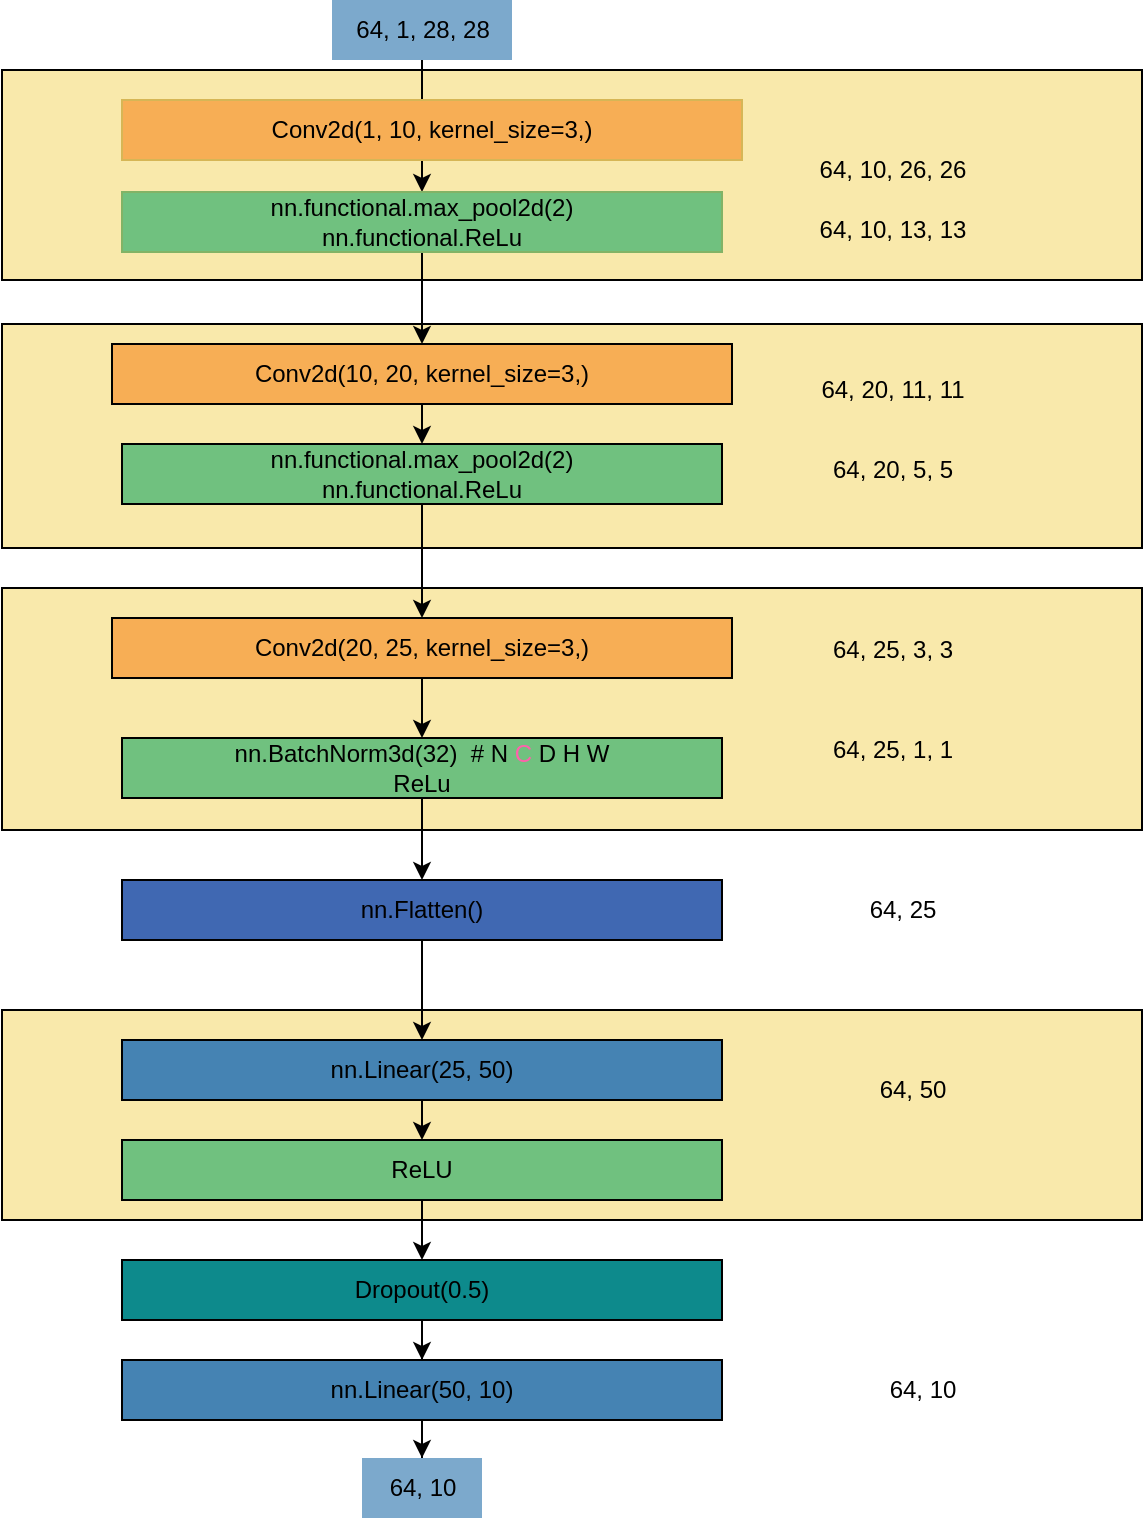 <mxfile version="22.1.11" type="github">
  <diagram name="Page-1" id="TViR4RKvFwvL5A93G_rv">
    <mxGraphModel dx="1284" dy="729" grid="1" gridSize="10" guides="1" tooltips="1" connect="1" arrows="1" fold="1" page="1" pageScale="1" pageWidth="827" pageHeight="1169" math="0" shadow="0">
      <root>
        <mxCell id="0" />
        <mxCell id="1" parent="0" />
        <mxCell id="9EgnNoj6Y7_mkdGmdueD-1" value="" style="rounded=0;whiteSpace=wrap;html=1;fillColor=#F9E9AB;" vertex="1" parent="1">
          <mxGeometry x="200" y="641" width="570" height="105" as="geometry" />
        </mxCell>
        <mxCell id="9EgnNoj6Y7_mkdGmdueD-5" value="" style="rounded=0;whiteSpace=wrap;html=1;fillColor=#F9E9AB;" vertex="1" parent="1">
          <mxGeometry x="200" y="430" width="570" height="121" as="geometry" />
        </mxCell>
        <mxCell id="9EgnNoj6Y7_mkdGmdueD-6" value="" style="rounded=0;whiteSpace=wrap;html=1;fillColor=#F9E9AB;" vertex="1" parent="1">
          <mxGeometry x="200" y="298" width="570" height="112" as="geometry" />
        </mxCell>
        <mxCell id="9EgnNoj6Y7_mkdGmdueD-7" value="" style="rounded=0;whiteSpace=wrap;html=1;fillColor=#F9E9AB;" vertex="1" parent="1">
          <mxGeometry x="200" y="171" width="570" height="105" as="geometry" />
        </mxCell>
        <mxCell id="9EgnNoj6Y7_mkdGmdueD-8" value="" style="edgeStyle=orthogonalEdgeStyle;rounded=0;orthogonalLoop=1;jettySize=auto;html=1;" edge="1" parent="1" source="9EgnNoj6Y7_mkdGmdueD-9" target="9EgnNoj6Y7_mkdGmdueD-12">
          <mxGeometry relative="1" as="geometry" />
        </mxCell>
        <mxCell id="9EgnNoj6Y7_mkdGmdueD-9" value="64, 1, 28, 28" style="text;html=1;align=center;verticalAlign=middle;resizable=0;points=[];autosize=1;strokeColor=none;fillColor=#7CA9CC;" vertex="1" parent="1">
          <mxGeometry x="365" y="136" width="90" height="30" as="geometry" />
        </mxCell>
        <mxCell id="9EgnNoj6Y7_mkdGmdueD-10" value="Conv2d(1, 10, kernel_size=3,)" style="whiteSpace=wrap;html=1;fillColor=#F7AE55;strokeColor=#d6b656;" vertex="1" parent="1">
          <mxGeometry x="260" y="186" width="310" height="30" as="geometry" />
        </mxCell>
        <mxCell id="9EgnNoj6Y7_mkdGmdueD-11" value="" style="edgeStyle=orthogonalEdgeStyle;rounded=0;orthogonalLoop=1;jettySize=auto;html=1;" edge="1" parent="1" source="9EgnNoj6Y7_mkdGmdueD-12" target="9EgnNoj6Y7_mkdGmdueD-16">
          <mxGeometry relative="1" as="geometry" />
        </mxCell>
        <mxCell id="9EgnNoj6Y7_mkdGmdueD-12" value="&lt;div&gt;nn.functional.max_pool2d(2) &lt;br&gt;nn.functional.ReLu&lt;br&gt;&lt;/div&gt;" style="whiteSpace=wrap;html=1;fillColor=#70c17f;strokeColor=#82b366;" vertex="1" parent="1">
          <mxGeometry x="260" y="232" width="300" height="30" as="geometry" />
        </mxCell>
        <mxCell id="9EgnNoj6Y7_mkdGmdueD-13" value="64, 10, 26, 26" style="text;html=1;align=center;verticalAlign=middle;resizable=0;points=[];autosize=1;strokeColor=none;fillColor=none;" vertex="1" parent="1">
          <mxGeometry x="595" y="206" width="100" height="30" as="geometry" />
        </mxCell>
        <mxCell id="9EgnNoj6Y7_mkdGmdueD-15" style="edgeStyle=orthogonalEdgeStyle;rounded=0;orthogonalLoop=1;jettySize=auto;html=1;exitX=0.5;exitY=1;exitDx=0;exitDy=0;entryX=0.5;entryY=0;entryDx=0;entryDy=0;" edge="1" parent="1" source="9EgnNoj6Y7_mkdGmdueD-16" target="9EgnNoj6Y7_mkdGmdueD-19">
          <mxGeometry relative="1" as="geometry" />
        </mxCell>
        <mxCell id="9EgnNoj6Y7_mkdGmdueD-16" value="Conv2d(10, 20, kernel_size=3,)" style="whiteSpace=wrap;html=1;fillColor=#F7AE55;" vertex="1" parent="1">
          <mxGeometry x="255" y="308" width="310" height="30" as="geometry" />
        </mxCell>
        <mxCell id="9EgnNoj6Y7_mkdGmdueD-69" style="edgeStyle=orthogonalEdgeStyle;rounded=0;orthogonalLoop=1;jettySize=auto;html=1;exitX=0.5;exitY=1;exitDx=0;exitDy=0;entryX=0.5;entryY=0;entryDx=0;entryDy=0;" edge="1" parent="1" source="9EgnNoj6Y7_mkdGmdueD-19" target="9EgnNoj6Y7_mkdGmdueD-25">
          <mxGeometry relative="1" as="geometry" />
        </mxCell>
        <mxCell id="9EgnNoj6Y7_mkdGmdueD-19" value="&lt;div&gt;nn.functional.max_pool2d(2)&lt;br&gt;nn.functional.ReLu&lt;br&gt;&lt;/div&gt;" style="whiteSpace=wrap;html=1;fillColor=#70C17F;" vertex="1" parent="1">
          <mxGeometry x="260" y="358" width="300" height="30" as="geometry" />
        </mxCell>
        <mxCell id="9EgnNoj6Y7_mkdGmdueD-24" value="" style="edgeStyle=orthogonalEdgeStyle;rounded=0;orthogonalLoop=1;jettySize=auto;html=1;" edge="1" parent="1" source="9EgnNoj6Y7_mkdGmdueD-25" target="9EgnNoj6Y7_mkdGmdueD-28">
          <mxGeometry relative="1" as="geometry" />
        </mxCell>
        <mxCell id="9EgnNoj6Y7_mkdGmdueD-25" value="Conv2d(20, 25, kernel_size=3,)" style="whiteSpace=wrap;html=1;fillColor=#F7AE55;" vertex="1" parent="1">
          <mxGeometry x="255" y="445" width="310" height="30" as="geometry" />
        </mxCell>
        <mxCell id="9EgnNoj6Y7_mkdGmdueD-72" style="edgeStyle=orthogonalEdgeStyle;rounded=0;orthogonalLoop=1;jettySize=auto;html=1;exitX=0.5;exitY=1;exitDx=0;exitDy=0;entryX=0.5;entryY=0;entryDx=0;entryDy=0;" edge="1" parent="1" source="9EgnNoj6Y7_mkdGmdueD-28" target="9EgnNoj6Y7_mkdGmdueD-55">
          <mxGeometry relative="1" as="geometry" />
        </mxCell>
        <mxCell id="9EgnNoj6Y7_mkdGmdueD-28" value="&lt;div&gt;nn.BatchNorm3d(32)&amp;nbsp; # N &lt;font color=&quot;#ff61ab&quot;&gt;C&lt;/font&gt; D H W&lt;br&gt;ReLu&lt;br&gt;&lt;/div&gt;" style="whiteSpace=wrap;html=1;fillColor=#70C17F;" vertex="1" parent="1">
          <mxGeometry x="260" y="505" width="300" height="30" as="geometry" />
        </mxCell>
        <mxCell id="9EgnNoj6Y7_mkdGmdueD-54" style="edgeStyle=orthogonalEdgeStyle;rounded=0;orthogonalLoop=1;jettySize=auto;html=1;exitX=0.5;exitY=1;exitDx=0;exitDy=0;" edge="1" parent="1" source="9EgnNoj6Y7_mkdGmdueD-55" target="9EgnNoj6Y7_mkdGmdueD-58">
          <mxGeometry relative="1" as="geometry" />
        </mxCell>
        <mxCell id="9EgnNoj6Y7_mkdGmdueD-55" value="nn.Flatten()" style="whiteSpace=wrap;html=1;fillColor=#4068B2;" vertex="1" parent="1">
          <mxGeometry x="260" y="576" width="300" height="30" as="geometry" />
        </mxCell>
        <mxCell id="9EgnNoj6Y7_mkdGmdueD-56" value="64, 25" style="text;html=1;align=center;verticalAlign=middle;resizable=0;points=[];autosize=1;strokeColor=none;fillColor=none;" vertex="1" parent="1">
          <mxGeometry x="620" y="576" width="60" height="30" as="geometry" />
        </mxCell>
        <mxCell id="9EgnNoj6Y7_mkdGmdueD-57" style="edgeStyle=orthogonalEdgeStyle;rounded=0;orthogonalLoop=1;jettySize=auto;html=1;exitX=0.5;exitY=1;exitDx=0;exitDy=0;entryX=0.5;entryY=0;entryDx=0;entryDy=0;" edge="1" parent="1" source="9EgnNoj6Y7_mkdGmdueD-58" target="9EgnNoj6Y7_mkdGmdueD-62">
          <mxGeometry relative="1" as="geometry" />
        </mxCell>
        <mxCell id="9EgnNoj6Y7_mkdGmdueD-58" value="nn.Linear(25, 50)" style="whiteSpace=wrap;html=1;fillColor=#4583B3;" vertex="1" parent="1">
          <mxGeometry x="260" y="656" width="300" height="30" as="geometry" />
        </mxCell>
        <mxCell id="9EgnNoj6Y7_mkdGmdueD-59" value="64, 50" style="text;html=1;align=center;verticalAlign=middle;resizable=0;points=[];autosize=1;strokeColor=none;fillColor=none;" vertex="1" parent="1">
          <mxGeometry x="625" y="666" width="60" height="30" as="geometry" />
        </mxCell>
        <mxCell id="9EgnNoj6Y7_mkdGmdueD-74" style="edgeStyle=orthogonalEdgeStyle;rounded=0;orthogonalLoop=1;jettySize=auto;html=1;exitX=0.5;exitY=1;exitDx=0;exitDy=0;" edge="1" parent="1" source="9EgnNoj6Y7_mkdGmdueD-60" target="9EgnNoj6Y7_mkdGmdueD-73">
          <mxGeometry relative="1" as="geometry" />
        </mxCell>
        <mxCell id="9EgnNoj6Y7_mkdGmdueD-60" value="nn.Linear(50, 10)" style="whiteSpace=wrap;html=1;fillColor=#4583B3;" vertex="1" parent="1">
          <mxGeometry x="260" y="816" width="300" height="30" as="geometry" />
        </mxCell>
        <mxCell id="9EgnNoj6Y7_mkdGmdueD-61" value="" style="edgeStyle=orthogonalEdgeStyle;rounded=0;orthogonalLoop=1;jettySize=auto;html=1;" edge="1" parent="1" source="9EgnNoj6Y7_mkdGmdueD-62" target="9EgnNoj6Y7_mkdGmdueD-65">
          <mxGeometry relative="1" as="geometry" />
        </mxCell>
        <mxCell id="9EgnNoj6Y7_mkdGmdueD-62" value="ReLU" style="whiteSpace=wrap;html=1;fillColor=#70C17F;" vertex="1" parent="1">
          <mxGeometry x="260" y="706" width="300" height="30" as="geometry" />
        </mxCell>
        <mxCell id="9EgnNoj6Y7_mkdGmdueD-63" value="64, 10" style="text;html=1;align=center;verticalAlign=middle;resizable=0;points=[];autosize=1;strokeColor=none;fillColor=none;" vertex="1" parent="1">
          <mxGeometry x="630" y="816" width="60" height="30" as="geometry" />
        </mxCell>
        <mxCell id="9EgnNoj6Y7_mkdGmdueD-64" value="" style="edgeStyle=orthogonalEdgeStyle;rounded=0;orthogonalLoop=1;jettySize=auto;html=1;" edge="1" parent="1" source="9EgnNoj6Y7_mkdGmdueD-65" target="9EgnNoj6Y7_mkdGmdueD-60">
          <mxGeometry relative="1" as="geometry" />
        </mxCell>
        <mxCell id="9EgnNoj6Y7_mkdGmdueD-65" value="Dropout(0.5)" style="whiteSpace=wrap;html=1;fillColor=#0D8A8C;" vertex="1" parent="1">
          <mxGeometry x="260" y="766" width="300" height="30" as="geometry" />
        </mxCell>
        <mxCell id="9EgnNoj6Y7_mkdGmdueD-66" value="64, 10, 13, 13" style="text;html=1;align=center;verticalAlign=middle;resizable=0;points=[];autosize=1;strokeColor=none;fillColor=none;" vertex="1" parent="1">
          <mxGeometry x="595" y="236" width="100" height="30" as="geometry" />
        </mxCell>
        <mxCell id="9EgnNoj6Y7_mkdGmdueD-67" value="64, 20, 11, 11" style="text;html=1;align=center;verticalAlign=middle;resizable=0;points=[];autosize=1;strokeColor=none;fillColor=none;" vertex="1" parent="1">
          <mxGeometry x="595" y="316" width="100" height="30" as="geometry" />
        </mxCell>
        <mxCell id="9EgnNoj6Y7_mkdGmdueD-68" value="64, 20, 5, 5" style="text;html=1;align=center;verticalAlign=middle;resizable=0;points=[];autosize=1;strokeColor=none;fillColor=none;" vertex="1" parent="1">
          <mxGeometry x="600" y="356" width="90" height="30" as="geometry" />
        </mxCell>
        <mxCell id="9EgnNoj6Y7_mkdGmdueD-70" value="64, 25, 3, 3" style="text;html=1;align=center;verticalAlign=middle;resizable=0;points=[];autosize=1;strokeColor=none;fillColor=none;" vertex="1" parent="1">
          <mxGeometry x="600" y="446" width="90" height="30" as="geometry" />
        </mxCell>
        <mxCell id="9EgnNoj6Y7_mkdGmdueD-71" value="64, 25, 1, 1" style="text;html=1;align=center;verticalAlign=middle;resizable=0;points=[];autosize=1;strokeColor=none;fillColor=none;" vertex="1" parent="1">
          <mxGeometry x="600" y="496" width="90" height="30" as="geometry" />
        </mxCell>
        <mxCell id="9EgnNoj6Y7_mkdGmdueD-73" value="64, 10" style="text;html=1;align=center;verticalAlign=middle;resizable=0;points=[];autosize=1;strokeColor=none;fillColor=#7CA9CC;" vertex="1" parent="1">
          <mxGeometry x="380" y="865" width="60" height="30" as="geometry" />
        </mxCell>
      </root>
    </mxGraphModel>
  </diagram>
</mxfile>
